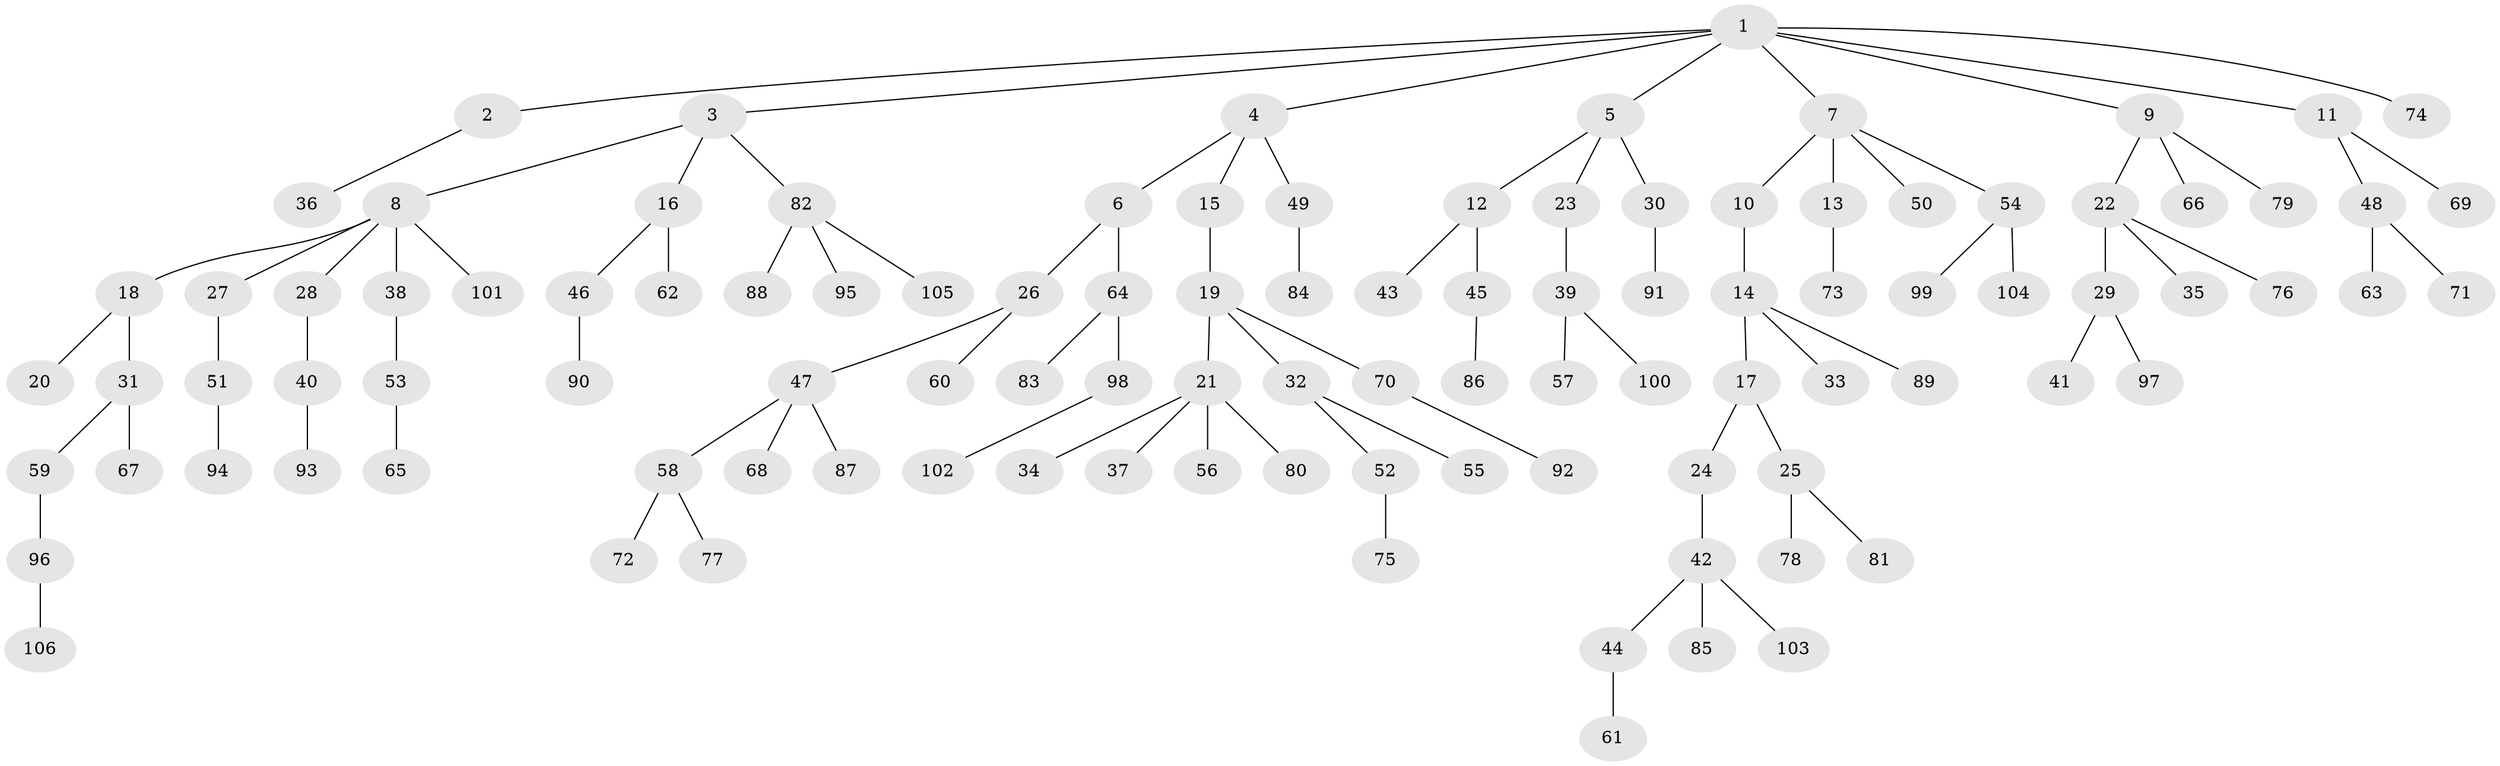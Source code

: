 // coarse degree distribution, {8: 0.02702702702702703, 4: 0.08108108108108109, 5: 0.013513513513513514, 3: 0.14864864864864866, 2: 0.1891891891891892, 1: 0.5405405405405406}
// Generated by graph-tools (version 1.1) at 2025/19/03/04/25 18:19:18]
// undirected, 106 vertices, 105 edges
graph export_dot {
graph [start="1"]
  node [color=gray90,style=filled];
  1;
  2;
  3;
  4;
  5;
  6;
  7;
  8;
  9;
  10;
  11;
  12;
  13;
  14;
  15;
  16;
  17;
  18;
  19;
  20;
  21;
  22;
  23;
  24;
  25;
  26;
  27;
  28;
  29;
  30;
  31;
  32;
  33;
  34;
  35;
  36;
  37;
  38;
  39;
  40;
  41;
  42;
  43;
  44;
  45;
  46;
  47;
  48;
  49;
  50;
  51;
  52;
  53;
  54;
  55;
  56;
  57;
  58;
  59;
  60;
  61;
  62;
  63;
  64;
  65;
  66;
  67;
  68;
  69;
  70;
  71;
  72;
  73;
  74;
  75;
  76;
  77;
  78;
  79;
  80;
  81;
  82;
  83;
  84;
  85;
  86;
  87;
  88;
  89;
  90;
  91;
  92;
  93;
  94;
  95;
  96;
  97;
  98;
  99;
  100;
  101;
  102;
  103;
  104;
  105;
  106;
  1 -- 2;
  1 -- 3;
  1 -- 4;
  1 -- 5;
  1 -- 7;
  1 -- 9;
  1 -- 11;
  1 -- 74;
  2 -- 36;
  3 -- 8;
  3 -- 16;
  3 -- 82;
  4 -- 6;
  4 -- 15;
  4 -- 49;
  5 -- 12;
  5 -- 23;
  5 -- 30;
  6 -- 26;
  6 -- 64;
  7 -- 10;
  7 -- 13;
  7 -- 50;
  7 -- 54;
  8 -- 18;
  8 -- 27;
  8 -- 28;
  8 -- 38;
  8 -- 101;
  9 -- 22;
  9 -- 66;
  9 -- 79;
  10 -- 14;
  11 -- 48;
  11 -- 69;
  12 -- 43;
  12 -- 45;
  13 -- 73;
  14 -- 17;
  14 -- 33;
  14 -- 89;
  15 -- 19;
  16 -- 46;
  16 -- 62;
  17 -- 24;
  17 -- 25;
  18 -- 20;
  18 -- 31;
  19 -- 21;
  19 -- 32;
  19 -- 70;
  21 -- 34;
  21 -- 37;
  21 -- 56;
  21 -- 80;
  22 -- 29;
  22 -- 35;
  22 -- 76;
  23 -- 39;
  24 -- 42;
  25 -- 78;
  25 -- 81;
  26 -- 47;
  26 -- 60;
  27 -- 51;
  28 -- 40;
  29 -- 41;
  29 -- 97;
  30 -- 91;
  31 -- 59;
  31 -- 67;
  32 -- 52;
  32 -- 55;
  38 -- 53;
  39 -- 57;
  39 -- 100;
  40 -- 93;
  42 -- 44;
  42 -- 85;
  42 -- 103;
  44 -- 61;
  45 -- 86;
  46 -- 90;
  47 -- 58;
  47 -- 68;
  47 -- 87;
  48 -- 63;
  48 -- 71;
  49 -- 84;
  51 -- 94;
  52 -- 75;
  53 -- 65;
  54 -- 99;
  54 -- 104;
  58 -- 72;
  58 -- 77;
  59 -- 96;
  64 -- 83;
  64 -- 98;
  70 -- 92;
  82 -- 88;
  82 -- 95;
  82 -- 105;
  96 -- 106;
  98 -- 102;
}
